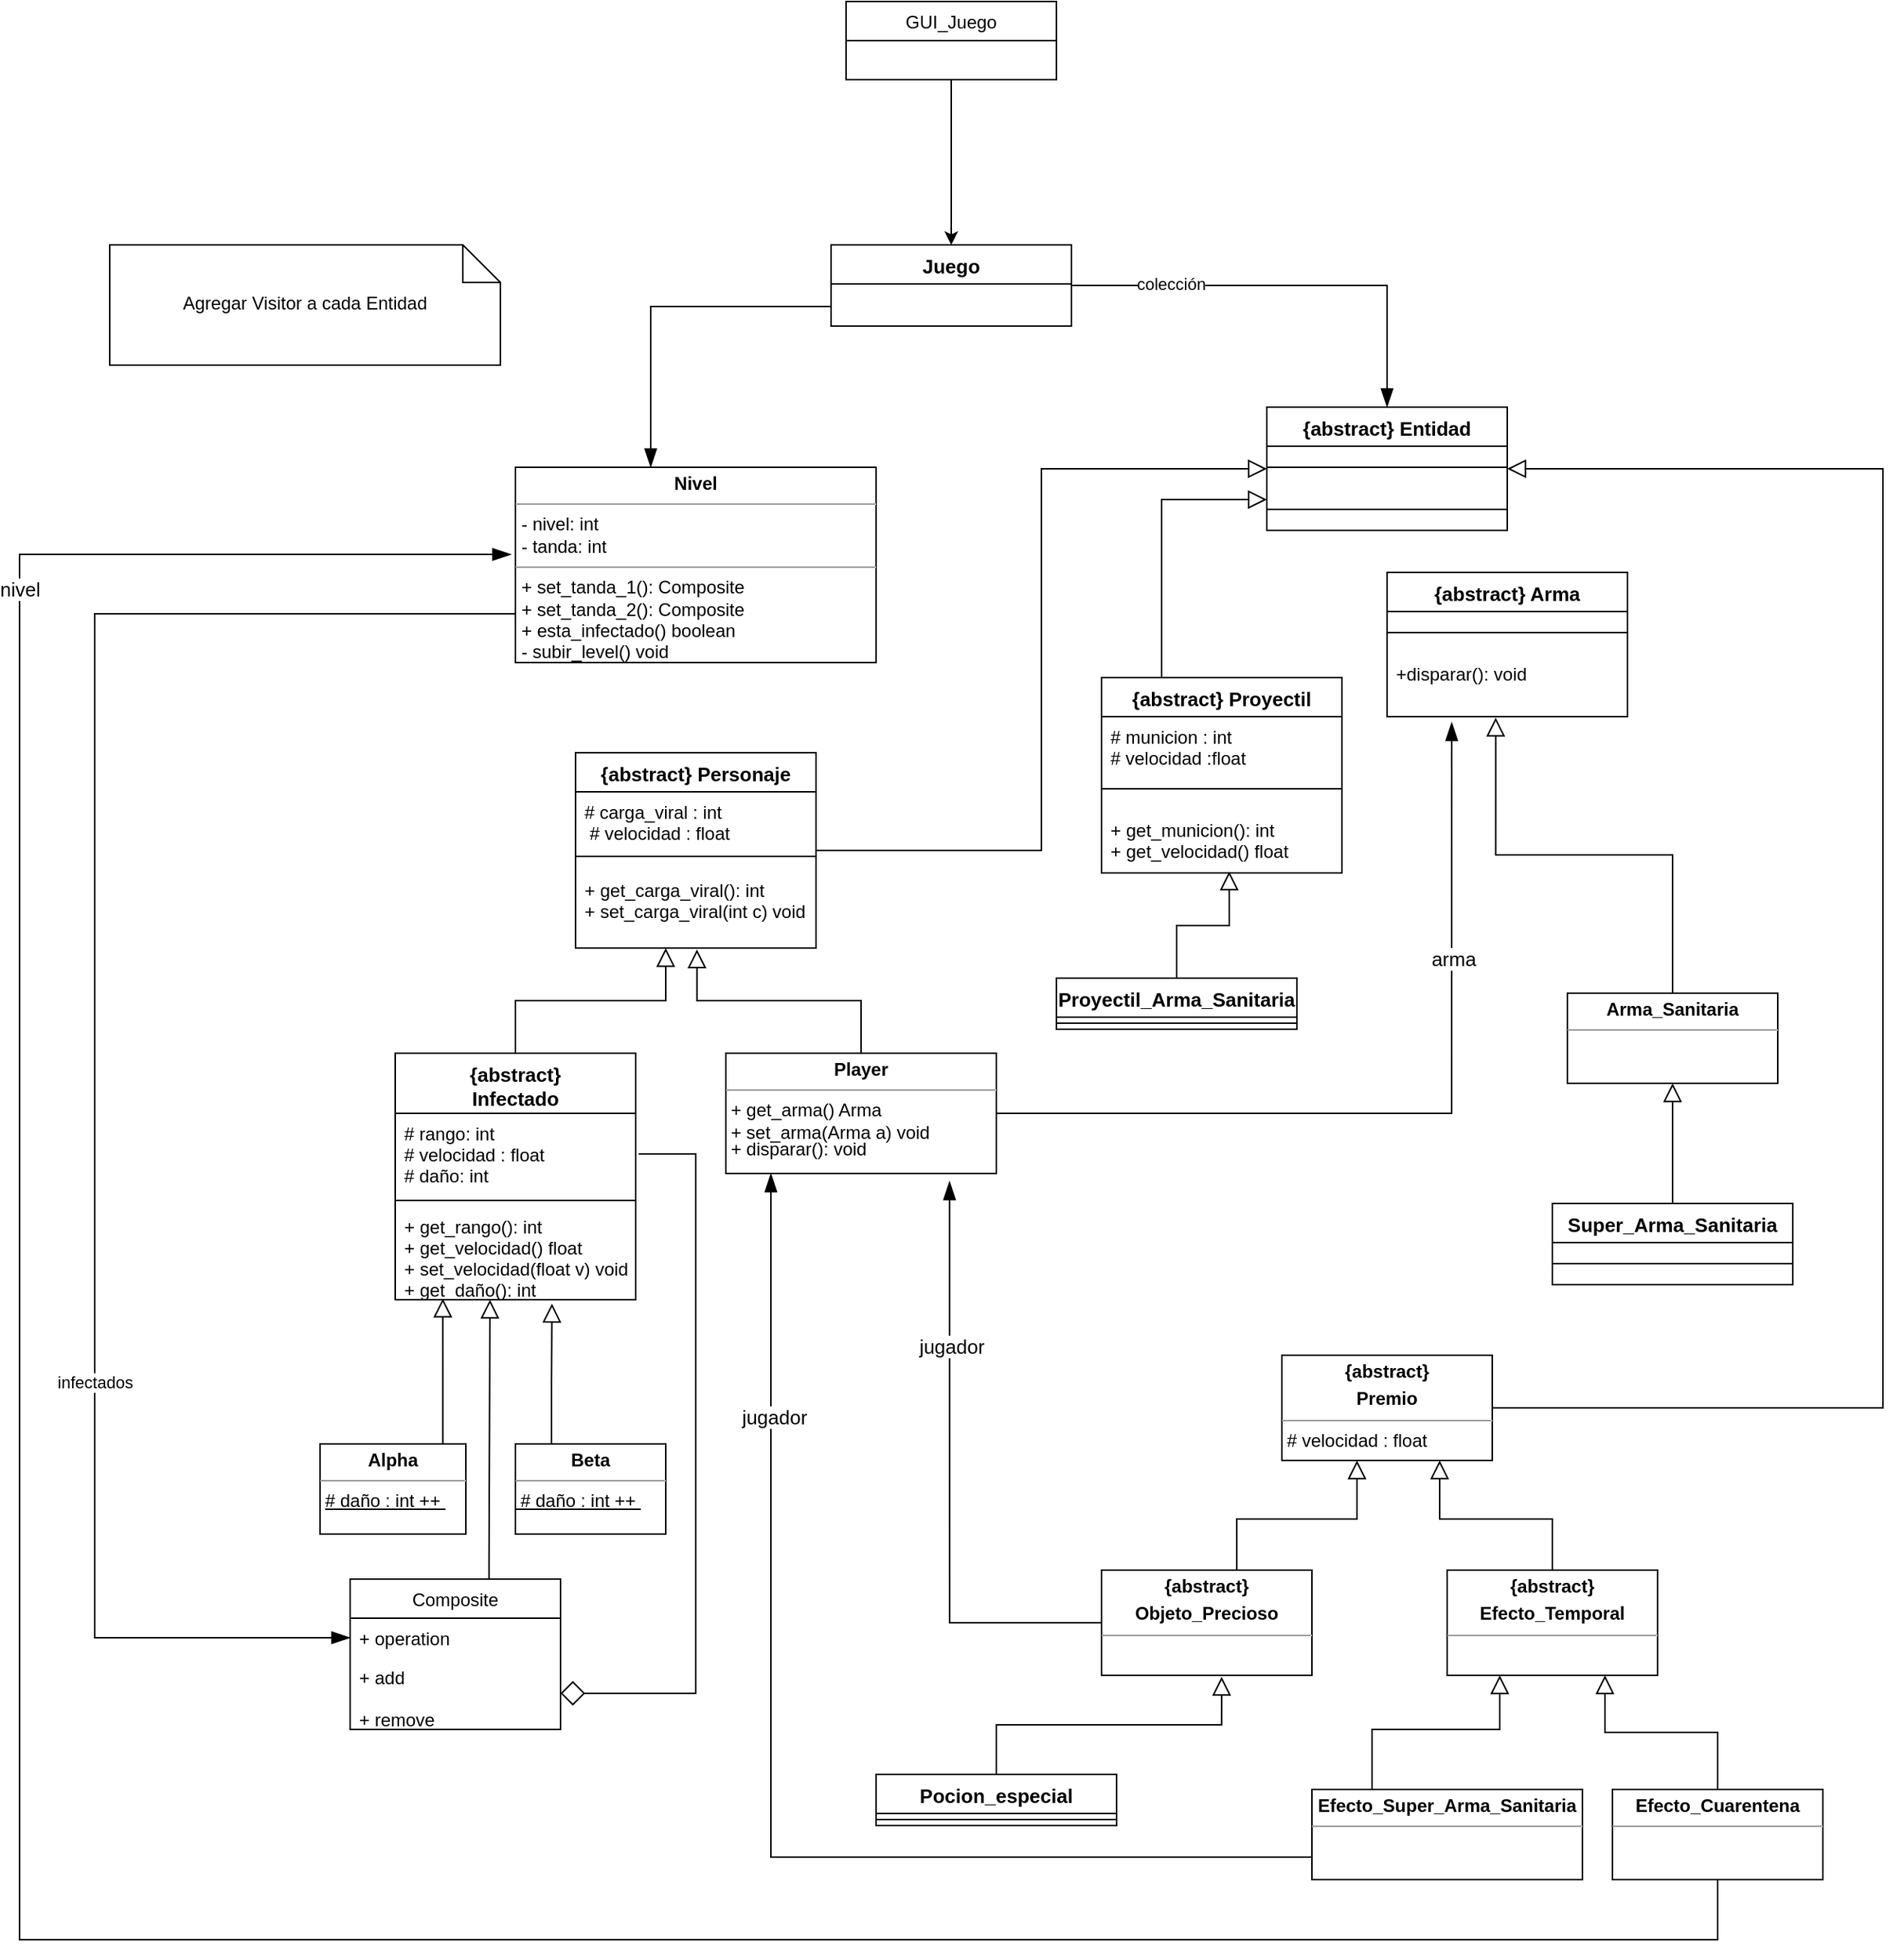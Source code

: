 <mxfile version="13.9.7" type="device"><diagram id="C5RBs43oDa-KdzZeNtuy" name="Page-1"><mxGraphModel dx="2599" dy="1951" grid="1" gridSize="10" guides="1" tooltips="1" connect="1" arrows="1" fold="1" page="1" pageScale="1" pageWidth="827" pageHeight="1169" math="0" shadow="0"><root><mxCell id="WIyWlLk6GJQsqaUBKTNV-0"/><mxCell id="WIyWlLk6GJQsqaUBKTNV-1" parent="WIyWlLk6GJQsqaUBKTNV-0"/><mxCell id="SVulRDVUMeWGlWPu4G6D-0" style="edgeStyle=orthogonalEdgeStyle;rounded=0;orthogonalLoop=1;jettySize=auto;html=1;endArrow=block;endFill=0;jumpSize=10;endSize=10;exitX=0.881;exitY=0.011;exitDx=0;exitDy=0;exitPerimeter=0;entryX=0.198;entryY=0.989;entryDx=0;entryDy=0;entryPerimeter=0;" parent="WIyWlLk6GJQsqaUBKTNV-1" source="BS90BxB-uDgSx9-8YZm_-37" target="njw2z2ohMErl4FKz7E5G-50" edge="1"><mxGeometry relative="1" as="geometry"><mxPoint x="-360" y="570" as="targetPoint"/><Array as="points"><mxPoint x="-358" y="661"/></Array></mxGeometry></mxCell><mxCell id="BS90BxB-uDgSx9-8YZm_-37" value="&lt;p style=&quot;margin: 0px ; margin-top: 4px ; text-align: center&quot;&gt;&lt;b&gt;Alpha&lt;/b&gt;&lt;/p&gt;&lt;hr size=&quot;1&quot;&gt;&lt;div style=&quot;height: 2px&quot;&gt;&amp;nbsp;&lt;u&gt;# daño : int ++&amp;nbsp;&lt;/u&gt;&lt;/div&gt;" style="verticalAlign=top;align=left;overflow=fill;fontSize=12;fontFamily=Helvetica;html=1;" parent="WIyWlLk6GJQsqaUBKTNV-1" vertex="1"><mxGeometry x="-440" y="660" width="97" height="60" as="geometry"/></mxCell><mxCell id="SVulRDVUMeWGlWPu4G6D-2" style="edgeStyle=orthogonalEdgeStyle;rounded=0;jumpSize=10;orthogonalLoop=1;jettySize=auto;html=1;endArrow=block;endFill=0;endSize=10;entryX=0.652;entryY=1.043;entryDx=0;entryDy=0;entryPerimeter=0;" parent="WIyWlLk6GJQsqaUBKTNV-1" source="BS90BxB-uDgSx9-8YZm_-39" target="njw2z2ohMErl4FKz7E5G-50" edge="1"><mxGeometry relative="1" as="geometry"><mxPoint x="-240" y="570" as="targetPoint"/><Array as="points"><mxPoint x="-286" y="620"/><mxPoint x="-286" y="620"/></Array></mxGeometry></mxCell><mxCell id="BS90BxB-uDgSx9-8YZm_-39" value="&lt;p style=&quot;margin: 0px ; margin-top: 4px ; text-align: center&quot;&gt;&lt;b&gt;Beta&lt;/b&gt;&lt;/p&gt;&lt;hr size=&quot;1&quot;&gt;&lt;div style=&quot;height: 2px&quot;&gt;&lt;u&gt;&amp;nbsp;# daño : int ++&amp;nbsp;&lt;/u&gt;&lt;/div&gt;" style="verticalAlign=top;align=left;overflow=fill;fontSize=12;fontFamily=Helvetica;html=1;" parent="WIyWlLk6GJQsqaUBKTNV-1" vertex="1"><mxGeometry x="-310" y="660" width="100" height="60" as="geometry"/></mxCell><mxCell id="njw2z2ohMErl4FKz7E5G-19" style="edgeStyle=orthogonalEdgeStyle;rounded=0;jumpSize=9;orthogonalLoop=1;jettySize=auto;html=1;entryX=0.269;entryY=1.087;entryDx=0;entryDy=0;entryPerimeter=0;endArrow=blockThin;endFill=1;endSize=10;strokeWidth=1;fontSize=13;exitX=1;exitY=0.5;exitDx=0;exitDy=0;" parent="WIyWlLk6GJQsqaUBKTNV-1" source="BS90BxB-uDgSx9-8YZm_-42" target="ZS6do4aK2ZxD7V9ayjBi-8" edge="1"><mxGeometry relative="1" as="geometry"><Array as="points"><mxPoint x="313" y="440"/></Array><mxPoint x="246.04" y="218" as="targetPoint"/></mxGeometry></mxCell><mxCell id="njw2z2ohMErl4FKz7E5G-20" value="arma" style="edgeLabel;html=1;align=center;verticalAlign=middle;resizable=0;points=[];fontSize=13;" parent="njw2z2ohMErl4FKz7E5G-19" vertex="1" connectable="0"><mxGeometry x="0.444" y="-1" relative="1" as="geometry"><mxPoint as="offset"/></mxGeometry></mxCell><mxCell id="SVulRDVUMeWGlWPu4G6D-10" style="edgeStyle=orthogonalEdgeStyle;rounded=0;jumpSize=10;orthogonalLoop=1;jettySize=auto;html=1;entryX=0.505;entryY=1.018;entryDx=0;entryDy=0;entryPerimeter=0;endArrow=block;endFill=0;endSize=10;" parent="WIyWlLk6GJQsqaUBKTNV-1" source="BS90BxB-uDgSx9-8YZm_-42" target="njw2z2ohMErl4FKz7E5G-40" edge="1"><mxGeometry relative="1" as="geometry"/></mxCell><mxCell id="BS90BxB-uDgSx9-8YZm_-42" value="&lt;p style=&quot;margin: 0px ; margin-top: 4px ; text-align: center&quot;&gt;&lt;b&gt;Player&lt;/b&gt;&lt;/p&gt;&lt;hr size=&quot;1&quot;&gt;&lt;div style=&quot;height: 2px&quot;&gt;&amp;nbsp;+ get_arma() Arma&lt;br&gt;&amp;nbsp;+ set_arma(Arma a) void&lt;/div&gt;&lt;div style=&quot;height: 2px&quot;&gt;&lt;br&gt;&lt;/div&gt;&lt;div style=&quot;height: 2px&quot;&gt;&lt;br&gt;&lt;/div&gt;&lt;div style=&quot;height: 2px&quot;&gt;&lt;br&gt;&lt;/div&gt;&lt;div style=&quot;height: 2px&quot;&gt;&lt;br&gt;&lt;/div&gt;&lt;div style=&quot;height: 2px&quot;&gt;&lt;br&gt;&lt;/div&gt;&lt;div style=&quot;height: 2px&quot;&gt;&lt;br&gt;&lt;/div&gt;&lt;div style=&quot;height: 2px&quot;&gt;&lt;br&gt;&lt;/div&gt;&lt;div style=&quot;height: 2px&quot;&gt;&lt;br&gt;&lt;/div&gt;&lt;div style=&quot;height: 2px&quot;&gt;&lt;br&gt;&lt;/div&gt;&lt;div style=&quot;height: 2px&quot;&gt;&lt;br&gt;&lt;/div&gt;&lt;div style=&quot;height: 2px&quot;&gt;&lt;br&gt;&lt;/div&gt;&lt;div style=&quot;height: 2px&quot;&gt;&lt;br&gt;&lt;/div&gt;&lt;div style=&quot;height: 2px&quot;&gt;&amp;nbsp;+ disparar(): void&lt;/div&gt;&lt;div style=&quot;height: 2px&quot;&gt;&lt;br&gt;&lt;/div&gt;&lt;div style=&quot;height: 2px&quot;&gt;&lt;br&gt;&lt;/div&gt;" style="verticalAlign=top;align=left;overflow=fill;fontSize=12;fontFamily=Helvetica;html=1;" parent="WIyWlLk6GJQsqaUBKTNV-1" vertex="1"><mxGeometry x="-170" y="400" width="180" height="80" as="geometry"/></mxCell><mxCell id="BS90BxB-uDgSx9-8YZm_-46" style="edgeStyle=orthogonalEdgeStyle;rounded=0;orthogonalLoop=1;jettySize=auto;html=1;endArrow=block;endFill=0;endSize=10;entryX=0.452;entryY=1.016;entryDx=0;entryDy=0;entryPerimeter=0;" parent="WIyWlLk6GJQsqaUBKTNV-1" source="BS90BxB-uDgSx9-8YZm_-45" target="ZS6do4aK2ZxD7V9ayjBi-8" edge="1"><mxGeometry relative="1" as="geometry"><mxPoint x="340" y="270" as="targetPoint"/></mxGeometry></mxCell><mxCell id="BS90BxB-uDgSx9-8YZm_-52" style="edgeStyle=orthogonalEdgeStyle;rounded=0;orthogonalLoop=1;jettySize=auto;html=1;endArrow=block;endFill=0;endSize=10;entryX=0.75;entryY=1;entryDx=0;entryDy=0;" parent="WIyWlLk6GJQsqaUBKTNV-1" source="BS90BxB-uDgSx9-8YZm_-51" target="BS90BxB-uDgSx9-8YZm_-50" edge="1"><mxGeometry relative="1" as="geometry"><Array as="points"><mxPoint x="380" y="710"/><mxPoint x="305" y="710"/></Array></mxGeometry></mxCell><mxCell id="BS90BxB-uDgSx9-8YZm_-54" style="edgeStyle=orthogonalEdgeStyle;rounded=0;orthogonalLoop=1;jettySize=auto;html=1;endArrow=block;endFill=0;endSize=10;exitX=0.643;exitY=0.017;exitDx=0;exitDy=0;exitPerimeter=0;" parent="WIyWlLk6GJQsqaUBKTNV-1" source="BS90BxB-uDgSx9-8YZm_-53" target="BS90BxB-uDgSx9-8YZm_-50" edge="1"><mxGeometry relative="1" as="geometry"><Array as="points"><mxPoint x="170" y="710"/><mxPoint x="250" y="710"/></Array></mxGeometry></mxCell><mxCell id="BS90BxB-uDgSx9-8YZm_-53" value="&lt;p style=&quot;margin: 0px ; margin-top: 4px ; text-align: center&quot;&gt;&lt;b&gt;{abstract}&lt;/b&gt;&lt;/p&gt;&lt;p style=&quot;margin: 0px ; margin-top: 4px ; text-align: center&quot;&gt;&lt;b&gt;Objeto_Precioso&lt;/b&gt;&lt;/p&gt;&lt;hr size=&quot;1&quot;&gt;&lt;div style=&quot;height: 2px&quot;&gt;&lt;/div&gt;" style="verticalAlign=top;align=left;overflow=fill;fontSize=12;fontFamily=Helvetica;html=1;" parent="WIyWlLk6GJQsqaUBKTNV-1" vertex="1"><mxGeometry x="80" y="744" width="140" height="70" as="geometry"/></mxCell><mxCell id="BS90BxB-uDgSx9-8YZm_-58" style="edgeStyle=orthogonalEdgeStyle;rounded=0;orthogonalLoop=1;jettySize=auto;html=1;endArrow=block;endFill=0;endSize=10;entryX=0.75;entryY=1;entryDx=0;entryDy=0;" parent="WIyWlLk6GJQsqaUBKTNV-1" source="BS90BxB-uDgSx9-8YZm_-57" target="BS90BxB-uDgSx9-8YZm_-51" edge="1"><mxGeometry relative="1" as="geometry"/></mxCell><mxCell id="njw2z2ohMErl4FKz7E5G-57" style="edgeStyle=orthogonalEdgeStyle;rounded=0;jumpSize=9;orthogonalLoop=1;jettySize=auto;html=1;entryX=-0.012;entryY=0.446;entryDx=0;entryDy=0;entryPerimeter=0;endArrow=blockThin;endFill=1;endSize=10;strokeWidth=1;fontSize=13;exitX=0.5;exitY=1;exitDx=0;exitDy=0;" parent="WIyWlLk6GJQsqaUBKTNV-1" source="BS90BxB-uDgSx9-8YZm_-57" target="njw2z2ohMErl4FKz7E5G-12" edge="1"><mxGeometry relative="1" as="geometry"><Array as="points"><mxPoint x="490" y="990"/><mxPoint x="-640" y="990"/><mxPoint x="-640" y="68"/></Array></mxGeometry></mxCell><mxCell id="njw2z2ohMErl4FKz7E5G-58" value="nivel" style="edgeLabel;html=1;align=center;verticalAlign=middle;resizable=0;points=[];fontSize=13;" parent="njw2z2ohMErl4FKz7E5G-57" vertex="1" connectable="0"><mxGeometry x="0.711" relative="1" as="geometry"><mxPoint as="offset"/></mxGeometry></mxCell><mxCell id="BS90BxB-uDgSx9-8YZm_-57" value="&lt;p style=&quot;margin: 0px ; margin-top: 4px ; text-align: center&quot;&gt;&lt;b&gt;Efecto_Cuarentena&lt;/b&gt;&lt;/p&gt;&lt;hr size=&quot;1&quot;&gt;&lt;div style=&quot;height: 2px&quot;&gt;&lt;/div&gt;" style="verticalAlign=top;align=left;overflow=fill;fontSize=12;fontFamily=Helvetica;html=1;" parent="WIyWlLk6GJQsqaUBKTNV-1" vertex="1"><mxGeometry x="420" y="890" width="140" height="60" as="geometry"/></mxCell><mxCell id="njw2z2ohMErl4FKz7E5G-59" style="edgeStyle=orthogonalEdgeStyle;rounded=0;jumpSize=9;orthogonalLoop=1;jettySize=auto;html=1;endArrow=blockThin;endFill=1;endSize=10;strokeWidth=1;fontSize=13;exitX=0;exitY=0.75;exitDx=0;exitDy=0;" parent="WIyWlLk6GJQsqaUBKTNV-1" source="BS90BxB-uDgSx9-8YZm_-59" edge="1"><mxGeometry relative="1" as="geometry"><Array as="points"><mxPoint x="-140" y="935"/><mxPoint x="-140" y="485"/></Array><mxPoint x="-140" y="480" as="targetPoint"/></mxGeometry></mxCell><mxCell id="njw2z2ohMErl4FKz7E5G-60" value="jugador" style="edgeLabel;html=1;align=center;verticalAlign=middle;resizable=0;points=[];fontSize=13;" parent="njw2z2ohMErl4FKz7E5G-59" vertex="1" connectable="0"><mxGeometry x="0.603" y="-2" relative="1" as="geometry"><mxPoint as="offset"/></mxGeometry></mxCell><mxCell id="BS90BxB-uDgSx9-8YZm_-59" value="&lt;p style=&quot;margin: 0px ; margin-top: 4px ; text-align: center&quot;&gt;&lt;b&gt;Efecto_Super_Arma_Sanitaria&lt;/b&gt;&lt;/p&gt;&lt;hr size=&quot;1&quot;&gt;&lt;div style=&quot;height: 2px&quot;&gt;&lt;br&gt;&lt;/div&gt;" style="verticalAlign=top;align=left;overflow=fill;fontSize=12;fontFamily=Helvetica;html=1;" parent="WIyWlLk6GJQsqaUBKTNV-1" vertex="1"><mxGeometry x="220" y="890" width="180" height="60" as="geometry"/></mxCell><mxCell id="njw2z2ohMErl4FKz7E5G-3" value="Composite" style="swimlane;fontStyle=0;childLayout=stackLayout;horizontal=1;startSize=26;fillColor=none;horizontalStack=0;resizeParent=1;resizeParentMax=0;resizeLast=0;collapsible=1;marginBottom=0;" parent="WIyWlLk6GJQsqaUBKTNV-1" vertex="1"><mxGeometry x="-420" y="750" width="140" height="100" as="geometry"><mxRectangle x="330" y="450" width="90" height="26" as="alternateBounds"/></mxGeometry></mxCell><mxCell id="njw2z2ohMErl4FKz7E5G-4" value="+ operation" style="text;strokeColor=none;fillColor=none;align=left;verticalAlign=top;spacingLeft=4;spacingRight=4;overflow=hidden;rotatable=0;points=[[0,0.5],[1,0.5]];portConstraint=eastwest;" parent="njw2z2ohMErl4FKz7E5G-3" vertex="1"><mxGeometry y="26" width="140" height="26" as="geometry"/></mxCell><mxCell id="njw2z2ohMErl4FKz7E5G-5" value="+ add&#10;&#10;+ remove" style="text;strokeColor=none;fillColor=none;align=left;verticalAlign=top;spacingLeft=4;spacingRight=4;overflow=hidden;rotatable=0;points=[[0,0.5],[1,0.5]];portConstraint=eastwest;" parent="njw2z2ohMErl4FKz7E5G-3" vertex="1"><mxGeometry y="52" width="140" height="48" as="geometry"/></mxCell><mxCell id="njw2z2ohMErl4FKz7E5G-12" value="&lt;p style=&quot;margin: 0px ; margin-top: 4px ; text-align: center&quot;&gt;&lt;b&gt;Nivel&lt;/b&gt;&lt;/p&gt;&lt;hr size=&quot;1&quot;&gt;&lt;p style=&quot;margin: 0px ; margin-left: 4px&quot;&gt;- nivel: int&lt;/p&gt;&lt;p style=&quot;margin: 0px ; margin-left: 4px&quot;&gt;- tanda: int&amp;nbsp;&lt;/p&gt;&lt;hr size=&quot;1&quot;&gt;&lt;p style=&quot;margin: 0px ; margin-left: 4px&quot;&gt;+ set_tanda_1(): Composite&lt;br&gt;+ set_tanda_2(): Composite&lt;br&gt;+ esta_infectado() boolean&lt;br&gt;- subir_level() void&lt;/p&gt;" style="verticalAlign=top;align=left;overflow=fill;fontSize=12;fontFamily=Helvetica;html=1;" parent="WIyWlLk6GJQsqaUBKTNV-1" vertex="1"><mxGeometry x="-310" y="10" width="240" height="130" as="geometry"/></mxCell><mxCell id="njw2z2ohMErl4FKz7E5G-36" style="edgeStyle=orthogonalEdgeStyle;rounded=0;jumpSize=9;orthogonalLoop=1;jettySize=auto;html=1;entryX=0.531;entryY=0.976;entryDx=0;entryDy=0;entryPerimeter=0;endArrow=block;endFill=0;endSize=10;strokeWidth=1;fontSize=13;" parent="WIyWlLk6GJQsqaUBKTNV-1" source="njw2z2ohMErl4FKz7E5G-25" target="njw2z2ohMErl4FKz7E5G-34" edge="1"><mxGeometry relative="1" as="geometry"/></mxCell><mxCell id="njw2z2ohMErl4FKz7E5G-25" value="Proyectil_Arma_Sanitaria" style="swimlane;fontStyle=1;align=center;verticalAlign=top;childLayout=stackLayout;horizontal=1;startSize=26;horizontalStack=0;resizeParent=1;resizeParentMax=0;resizeLast=0;collapsible=1;marginBottom=0;fontSize=13;" parent="WIyWlLk6GJQsqaUBKTNV-1" vertex="1"><mxGeometry x="50" y="350" width="160" height="34" as="geometry"/></mxCell><mxCell id="njw2z2ohMErl4FKz7E5G-27" value="" style="line;strokeWidth=1;fillColor=none;align=left;verticalAlign=middle;spacingTop=-1;spacingLeft=3;spacingRight=3;rotatable=0;labelPosition=right;points=[];portConstraint=eastwest;" parent="njw2z2ohMErl4FKz7E5G-25" vertex="1"><mxGeometry y="26" width="160" height="8" as="geometry"/></mxCell><mxCell id="ZS6do4aK2ZxD7V9ayjBi-26" style="edgeStyle=orthogonalEdgeStyle;rounded=0;orthogonalLoop=1;jettySize=auto;html=1;entryX=0;entryY=0.75;entryDx=0;entryDy=0;endArrow=block;endFill=0;endSize=10;" parent="WIyWlLk6GJQsqaUBKTNV-1" source="njw2z2ohMErl4FKz7E5G-31" target="ZS6do4aK2ZxD7V9ayjBi-12" edge="1"><mxGeometry relative="1" as="geometry"><Array as="points"><mxPoint x="120" y="32"/></Array></mxGeometry></mxCell><mxCell id="njw2z2ohMErl4FKz7E5G-31" value="{abstract} Proyectil&#10; &#10;" style="swimlane;fontStyle=1;align=center;verticalAlign=top;childLayout=stackLayout;horizontal=1;startSize=26;horizontalStack=0;resizeParent=1;resizeParentMax=0;resizeLast=0;collapsible=1;marginBottom=0;fontSize=13;" parent="WIyWlLk6GJQsqaUBKTNV-1" vertex="1"><mxGeometry x="80" y="150" width="160" height="130" as="geometry"><mxRectangle y="710" width="150" height="40" as="alternateBounds"/></mxGeometry></mxCell><mxCell id="njw2z2ohMErl4FKz7E5G-32" value="# municion : int&#10;# velocidad :float" style="text;strokeColor=none;fillColor=none;align=left;verticalAlign=top;spacingLeft=4;spacingRight=4;overflow=hidden;rotatable=0;points=[[0,0.5],[1,0.5]];portConstraint=eastwest;" parent="njw2z2ohMErl4FKz7E5G-31" vertex="1"><mxGeometry y="26" width="160" height="34" as="geometry"/></mxCell><mxCell id="njw2z2ohMErl4FKz7E5G-33" value="" style="line;strokeWidth=1;fillColor=none;align=left;verticalAlign=middle;spacingTop=-1;spacingLeft=3;spacingRight=3;rotatable=0;labelPosition=right;points=[];portConstraint=eastwest;" parent="njw2z2ohMErl4FKz7E5G-31" vertex="1"><mxGeometry y="60" width="160" height="28" as="geometry"/></mxCell><mxCell id="njw2z2ohMErl4FKz7E5G-34" value="+ get_municion(): int&#10;+ get_velocidad() float" style="text;strokeColor=none;fillColor=none;align=left;verticalAlign=top;spacingLeft=4;spacingRight=4;overflow=hidden;rotatable=0;points=[[0,0.5],[1,0.5]];portConstraint=eastwest;" parent="njw2z2ohMErl4FKz7E5G-31" vertex="1"><mxGeometry y="88" width="160" height="42" as="geometry"/></mxCell><mxCell id="njw2z2ohMErl4FKz7E5G-54" style="edgeStyle=orthogonalEdgeStyle;rounded=0;jumpSize=9;orthogonalLoop=1;jettySize=auto;html=1;entryX=1;entryY=0.5;entryDx=0;entryDy=0;endArrow=diamond;endFill=0;endSize=14;strokeWidth=1;fontSize=13;" parent="WIyWlLk6GJQsqaUBKTNV-1" target="njw2z2ohMErl4FKz7E5G-5" edge="1"><mxGeometry relative="1" as="geometry"><mxPoint x="-228" y="467" as="sourcePoint"/><Array as="points"><mxPoint x="-228" y="467"/><mxPoint x="-190" y="467"/><mxPoint x="-190" y="826"/></Array></mxGeometry></mxCell><mxCell id="njw2z2ohMErl4FKz7E5G-56" style="edgeStyle=orthogonalEdgeStyle;rounded=0;jumpSize=9;orthogonalLoop=1;jettySize=auto;html=1;endArrow=block;endFill=0;endSize=10;strokeWidth=1;fontSize=13;entryX=0.394;entryY=1;entryDx=0;entryDy=0;entryPerimeter=0;exitX=0.66;exitY=0;exitDx=0;exitDy=0;exitPerimeter=0;" parent="WIyWlLk6GJQsqaUBKTNV-1" source="njw2z2ohMErl4FKz7E5G-3" target="njw2z2ohMErl4FKz7E5G-50" edge="1"><mxGeometry relative="1" as="geometry"><mxPoint x="-20" y="500" as="targetPoint"/><mxPoint x="-470" y="619" as="sourcePoint"/><Array as="points"><mxPoint x="-327" y="740"/></Array></mxGeometry></mxCell><mxCell id="njw2z2ohMErl4FKz7E5G-73" style="edgeStyle=orthogonalEdgeStyle;rounded=0;jumpSize=9;orthogonalLoop=1;jettySize=auto;html=1;entryX=0.571;entryY=1.014;entryDx=0;entryDy=0;entryPerimeter=0;endArrow=block;endFill=0;endSize=10;strokeWidth=1;fontSize=13;" parent="WIyWlLk6GJQsqaUBKTNV-1" source="njw2z2ohMErl4FKz7E5G-69" target="BS90BxB-uDgSx9-8YZm_-53" edge="1"><mxGeometry relative="1" as="geometry"/></mxCell><mxCell id="njw2z2ohMErl4FKz7E5G-69" value="Pocion_especial" style="swimlane;fontStyle=1;align=center;verticalAlign=top;childLayout=stackLayout;horizontal=1;startSize=26;horizontalStack=0;resizeParent=1;resizeParentMax=0;resizeLast=0;collapsible=1;marginBottom=0;fontSize=13;" parent="WIyWlLk6GJQsqaUBKTNV-1" vertex="1"><mxGeometry x="-70" y="880" width="160" height="34" as="geometry"/></mxCell><mxCell id="njw2z2ohMErl4FKz7E5G-71" value="" style="line;strokeWidth=1;fillColor=none;align=left;verticalAlign=middle;spacingTop=-1;spacingLeft=3;spacingRight=3;rotatable=0;labelPosition=right;points=[];portConstraint=eastwest;" parent="njw2z2ohMErl4FKz7E5G-69" vertex="1"><mxGeometry y="26" width="160" height="8" as="geometry"/></mxCell><mxCell id="BS90BxB-uDgSx9-8YZm_-51" value="&lt;p style=&quot;margin: 0px ; margin-top: 4px ; text-align: center&quot;&gt;&lt;b&gt;{abstract}&lt;/b&gt;&lt;/p&gt;&lt;p style=&quot;margin: 0px ; margin-top: 4px ; text-align: center&quot;&gt;&lt;b&gt;Efecto_Temporal&lt;/b&gt;&lt;/p&gt;&lt;hr size=&quot;1&quot;&gt;&lt;div style=&quot;height: 2px&quot;&gt;&lt;/div&gt;" style="verticalAlign=top;align=left;overflow=fill;fontSize=12;fontFamily=Helvetica;html=1;" parent="WIyWlLk6GJQsqaUBKTNV-1" vertex="1"><mxGeometry x="310" y="744" width="140" height="70" as="geometry"/></mxCell><mxCell id="SVulRDVUMeWGlWPu4G6D-9" style="edgeStyle=orthogonalEdgeStyle;rounded=0;jumpSize=10;orthogonalLoop=1;jettySize=auto;html=1;entryX=0.375;entryY=1;entryDx=0;entryDy=0;entryPerimeter=0;endArrow=block;endFill=0;endSize=10;" parent="WIyWlLk6GJQsqaUBKTNV-1" source="njw2z2ohMErl4FKz7E5G-47" target="njw2z2ohMErl4FKz7E5G-40" edge="1"><mxGeometry relative="1" as="geometry"/></mxCell><mxCell id="njw2z2ohMErl4FKz7E5G-47" value="{abstract}&#10;Infectado" style="swimlane;fontStyle=1;align=center;verticalAlign=top;childLayout=stackLayout;horizontal=1;startSize=40;horizontalStack=0;resizeParent=1;resizeParentMax=0;resizeLast=0;collapsible=1;marginBottom=0;fontSize=13;" parent="WIyWlLk6GJQsqaUBKTNV-1" vertex="1"><mxGeometry x="-390" y="400" width="160" height="164" as="geometry"/></mxCell><mxCell id="njw2z2ohMErl4FKz7E5G-48" value="# rango: int&#10;# velocidad : float&#10;# daño: int" style="text;strokeColor=none;fillColor=none;align=left;verticalAlign=top;spacingLeft=4;spacingRight=4;overflow=hidden;rotatable=0;points=[[0,0.5],[1,0.5]];portConstraint=eastwest;" parent="njw2z2ohMErl4FKz7E5G-47" vertex="1"><mxGeometry y="40" width="160" height="54" as="geometry"/></mxCell><mxCell id="njw2z2ohMErl4FKz7E5G-49" value="" style="line;strokeWidth=1;fillColor=none;align=left;verticalAlign=middle;spacingTop=-1;spacingLeft=3;spacingRight=3;rotatable=0;labelPosition=right;points=[];portConstraint=eastwest;" parent="njw2z2ohMErl4FKz7E5G-47" vertex="1"><mxGeometry y="94" width="160" height="8" as="geometry"/></mxCell><mxCell id="njw2z2ohMErl4FKz7E5G-50" value="+ get_rango(): int&#10;+ get_velocidad() float&#10;+ set_velocidad(float v) void&#10;+ get_daño(): int" style="text;strokeColor=none;fillColor=none;align=left;verticalAlign=top;spacingLeft=4;spacingRight=4;overflow=hidden;rotatable=0;points=[[0,0.5],[1,0.5]];portConstraint=eastwest;" parent="njw2z2ohMErl4FKz7E5G-47" vertex="1"><mxGeometry y="102" width="160" height="62" as="geometry"/></mxCell><mxCell id="SVulRDVUMeWGlWPu4G6D-5" style="edgeStyle=orthogonalEdgeStyle;rounded=0;jumpSize=10;orthogonalLoop=1;jettySize=auto;html=1;endArrow=blockThin;endFill=1;endSize=10;strokeWidth=1;fontSize=13;exitX=0;exitY=0.5;exitDx=0;exitDy=0;entryX=0.827;entryY=1.065;entryDx=0;entryDy=0;entryPerimeter=0;" parent="WIyWlLk6GJQsqaUBKTNV-1" source="BS90BxB-uDgSx9-8YZm_-53" target="BS90BxB-uDgSx9-8YZm_-42" edge="1"><mxGeometry relative="1" as="geometry"><Array as="points"><mxPoint x="-21" y="779"/></Array><mxPoint x="500" y="585.059" as="sourcePoint"/><mxPoint x="334" y="602.5" as="targetPoint"/></mxGeometry></mxCell><mxCell id="SVulRDVUMeWGlWPu4G6D-6" value="jugador" style="edgeLabel;html=1;align=center;verticalAlign=middle;resizable=0;points=[];fontSize=13;" parent="SVulRDVUMeWGlWPu4G6D-5" vertex="1" connectable="0"><mxGeometry x="0.443" y="-1" relative="1" as="geometry"><mxPoint as="offset"/></mxGeometry></mxCell><mxCell id="BS90BxB-uDgSx9-8YZm_-45" value="&lt;p style=&quot;margin: 0px ; margin-top: 4px ; text-align: center&quot;&gt;&lt;b&gt;Arma_Sanitaria&lt;/b&gt;&lt;/p&gt;&lt;hr size=&quot;1&quot;&gt;&lt;div style=&quot;height: 2px&quot;&gt;&lt;/div&gt;" style="verticalAlign=top;align=left;overflow=fill;fontSize=12;fontFamily=Helvetica;html=1;" parent="WIyWlLk6GJQsqaUBKTNV-1" vertex="1"><mxGeometry x="390" y="360" width="140" height="60" as="geometry"/></mxCell><mxCell id="ZS6do4aK2ZxD7V9ayjBi-25" style="edgeStyle=orthogonalEdgeStyle;rounded=0;orthogonalLoop=1;jettySize=auto;html=1;entryX=0;entryY=0.5;entryDx=0;entryDy=0;endArrow=block;endFill=0;endSize=10;" parent="WIyWlLk6GJQsqaUBKTNV-1" source="njw2z2ohMErl4FKz7E5G-37" target="ZS6do4aK2ZxD7V9ayjBi-12" edge="1"><mxGeometry relative="1" as="geometry"/></mxCell><mxCell id="njw2z2ohMErl4FKz7E5G-37" value="{abstract} Personaje" style="swimlane;fontStyle=1;align=center;verticalAlign=top;childLayout=stackLayout;horizontal=1;startSize=26;horizontalStack=0;resizeParent=1;resizeParentMax=0;resizeLast=0;collapsible=1;marginBottom=0;fontSize=13;" parent="WIyWlLk6GJQsqaUBKTNV-1" vertex="1"><mxGeometry x="-270" y="200" width="160" height="130" as="geometry"/></mxCell><mxCell id="njw2z2ohMErl4FKz7E5G-38" value="# carga_viral : int&#10; # velocidad : float" style="text;strokeColor=none;fillColor=none;align=left;verticalAlign=top;spacingLeft=4;spacingRight=4;overflow=hidden;rotatable=0;points=[[0,0.5],[1,0.5]];portConstraint=eastwest;" parent="njw2z2ohMErl4FKz7E5G-37" vertex="1"><mxGeometry y="26" width="160" height="34" as="geometry"/></mxCell><mxCell id="njw2z2ohMErl4FKz7E5G-39" value="" style="line;strokeWidth=1;fillColor=none;align=left;verticalAlign=middle;spacingTop=-1;spacingLeft=3;spacingRight=3;rotatable=0;labelPosition=right;points=[];portConstraint=eastwest;" parent="njw2z2ohMErl4FKz7E5G-37" vertex="1"><mxGeometry y="60" width="160" height="18" as="geometry"/></mxCell><mxCell id="njw2z2ohMErl4FKz7E5G-40" value="+ get_carga_viral(): int&#10;+ set_carga_viral(int c) void" style="text;strokeColor=none;fillColor=none;align=left;verticalAlign=top;spacingLeft=4;spacingRight=4;overflow=hidden;rotatable=0;points=[[0,0.5],[1,0.5]];portConstraint=eastwest;" parent="njw2z2ohMErl4FKz7E5G-37" vertex="1"><mxGeometry y="78" width="160" height="52" as="geometry"/></mxCell><mxCell id="SVulRDVUMeWGlWPu4G6D-16" style="edgeStyle=orthogonalEdgeStyle;rounded=0;jumpSize=10;orthogonalLoop=1;jettySize=auto;html=1;entryX=0;entryY=0.5;entryDx=0;entryDy=0;endArrow=blockThin;endFill=1;endSize=10;strokeWidth=1;exitX=0;exitY=0.75;exitDx=0;exitDy=0;" parent="WIyWlLk6GJQsqaUBKTNV-1" source="njw2z2ohMErl4FKz7E5G-12" target="njw2z2ohMErl4FKz7E5G-4" edge="1"><mxGeometry relative="1" as="geometry"><mxPoint x="-70" y="107.5" as="sourcePoint"/><Array as="points"><mxPoint x="-590" y="108"/><mxPoint x="-590" y="789"/></Array><mxPoint x="25" y="520" as="targetPoint"/></mxGeometry></mxCell><mxCell id="SVulRDVUMeWGlWPu4G6D-17" value="infectados" style="edgeLabel;html=1;align=center;verticalAlign=middle;resizable=0;points=[];" parent="SVulRDVUMeWGlWPu4G6D-16" vertex="1" connectable="0"><mxGeometry x="0.398" relative="1" as="geometry"><mxPoint as="offset"/></mxGeometry></mxCell><mxCell id="ZS6do4aK2ZxD7V9ayjBi-27" style="edgeStyle=orthogonalEdgeStyle;rounded=0;orthogonalLoop=1;jettySize=auto;html=1;entryX=1;entryY=0.5;entryDx=0;entryDy=0;endArrow=block;endFill=0;endSize=10;" parent="WIyWlLk6GJQsqaUBKTNV-1" source="BS90BxB-uDgSx9-8YZm_-50" target="ZS6do4aK2ZxD7V9ayjBi-12" edge="1"><mxGeometry relative="1" as="geometry"><Array as="points"><mxPoint x="600" y="636"/><mxPoint x="600" y="11"/></Array></mxGeometry></mxCell><mxCell id="BS90BxB-uDgSx9-8YZm_-50" value="&lt;p style=&quot;margin: 0px ; margin-top: 4px ; text-align: center&quot;&gt;&lt;b&gt;{abstract}&lt;/b&gt;&lt;/p&gt;&lt;p style=&quot;margin: 0px ; margin-top: 4px ; text-align: center&quot;&gt;&lt;b&gt;Premio&lt;/b&gt;&lt;/p&gt;&lt;hr size=&quot;1&quot;&gt;&lt;div style=&quot;height: 2px&quot;&gt;&amp;nbsp;# velocidad : float&lt;/div&gt;" style="verticalAlign=top;align=left;overflow=fill;fontSize=12;fontFamily=Helvetica;html=1;" parent="WIyWlLk6GJQsqaUBKTNV-1" vertex="1"><mxGeometry x="200" y="601" width="140" height="70" as="geometry"/></mxCell><mxCell id="SVulRDVUMeWGlWPu4G6D-21" style="edgeStyle=orthogonalEdgeStyle;rounded=0;orthogonalLoop=1;jettySize=auto;html=1;endArrow=block;endFill=0;endSize=10;entryX=0.25;entryY=1;entryDx=0;entryDy=0;" parent="WIyWlLk6GJQsqaUBKTNV-1" source="BS90BxB-uDgSx9-8YZm_-59" target="BS90BxB-uDgSx9-8YZm_-51" edge="1"><mxGeometry relative="1" as="geometry"><Array as="points"><mxPoint x="260" y="850"/><mxPoint x="345" y="850"/></Array><mxPoint x="90" y="710" as="sourcePoint"/><mxPoint x="390" y="390.0" as="targetPoint"/></mxGeometry></mxCell><mxCell id="ZS6do4aK2ZxD7V9ayjBi-4" style="edgeStyle=orthogonalEdgeStyle;rounded=0;orthogonalLoop=1;jettySize=auto;html=1;entryX=0.5;entryY=1;entryDx=0;entryDy=0;endArrow=block;endFill=0;endSize=10;" parent="WIyWlLk6GJQsqaUBKTNV-1" source="ZS6do4aK2ZxD7V9ayjBi-0" target="BS90BxB-uDgSx9-8YZm_-45" edge="1"><mxGeometry relative="1" as="geometry"/></mxCell><mxCell id="ZS6do4aK2ZxD7V9ayjBi-0" value="Super_Arma_Sanitaria" style="swimlane;fontStyle=1;align=center;verticalAlign=top;childLayout=stackLayout;horizontal=1;startSize=26;horizontalStack=0;resizeParent=1;resizeParentMax=0;resizeLast=0;collapsible=1;marginBottom=0;fontSize=13;" parent="WIyWlLk6GJQsqaUBKTNV-1" vertex="1"><mxGeometry x="380" y="500" width="160" height="54" as="geometry"><mxRectangle y="710" width="150" height="40" as="alternateBounds"/></mxGeometry></mxCell><mxCell id="ZS6do4aK2ZxD7V9ayjBi-2" value="" style="line;strokeWidth=1;fillColor=none;align=left;verticalAlign=middle;spacingTop=-1;spacingLeft=3;spacingRight=3;rotatable=0;labelPosition=right;points=[];portConstraint=eastwest;" parent="ZS6do4aK2ZxD7V9ayjBi-0" vertex="1"><mxGeometry y="26" width="160" height="28" as="geometry"/></mxCell><mxCell id="ZS6do4aK2ZxD7V9ayjBi-5" value="{abstract} Arma&#10; " style="swimlane;fontStyle=1;align=center;verticalAlign=top;childLayout=stackLayout;horizontal=1;startSize=26;horizontalStack=0;resizeParent=1;resizeParentMax=0;resizeLast=0;collapsible=1;marginBottom=0;fontSize=13;" parent="WIyWlLk6GJQsqaUBKTNV-1" vertex="1"><mxGeometry x="270" y="80" width="160" height="96" as="geometry"><mxRectangle y="710" width="150" height="40" as="alternateBounds"/></mxGeometry></mxCell><mxCell id="ZS6do4aK2ZxD7V9ayjBi-7" value="" style="line;strokeWidth=1;fillColor=none;align=left;verticalAlign=middle;spacingTop=-1;spacingLeft=3;spacingRight=3;rotatable=0;labelPosition=right;points=[];portConstraint=eastwest;" parent="ZS6do4aK2ZxD7V9ayjBi-5" vertex="1"><mxGeometry y="26" width="160" height="28" as="geometry"/></mxCell><mxCell id="ZS6do4aK2ZxD7V9ayjBi-8" value="+disparar(): void" style="text;strokeColor=none;fillColor=none;align=left;verticalAlign=top;spacingLeft=4;spacingRight=4;overflow=hidden;rotatable=0;points=[[0,0.5],[1,0.5]];portConstraint=eastwest;" parent="ZS6do4aK2ZxD7V9ayjBi-5" vertex="1"><mxGeometry y="54" width="160" height="42" as="geometry"/></mxCell><mxCell id="ZS6do4aK2ZxD7V9ayjBi-15" style="edgeStyle=orthogonalEdgeStyle;rounded=0;orthogonalLoop=1;jettySize=auto;html=1;endArrow=blockThin;endFill=1;endSize=10;entryX=0.375;entryY=0;entryDx=0;entryDy=0;entryPerimeter=0;" parent="WIyWlLk6GJQsqaUBKTNV-1" source="ZS6do4aK2ZxD7V9ayjBi-9" target="njw2z2ohMErl4FKz7E5G-12" edge="1"><mxGeometry relative="1" as="geometry"><mxPoint x="-220" y="-10" as="targetPoint"/><Array as="points"><mxPoint x="-220" y="-97"/></Array></mxGeometry></mxCell><mxCell id="ZS6do4aK2ZxD7V9ayjBi-16" style="edgeStyle=orthogonalEdgeStyle;rounded=0;orthogonalLoop=1;jettySize=auto;html=1;endArrow=blockThin;endFill=1;endSize=10;entryX=0.5;entryY=0;entryDx=0;entryDy=0;" parent="WIyWlLk6GJQsqaUBKTNV-1" source="ZS6do4aK2ZxD7V9ayjBi-9" target="ZS6do4aK2ZxD7V9ayjBi-12" edge="1"><mxGeometry relative="1" as="geometry"><mxPoint x="280" y="-50" as="targetPoint"/></mxGeometry></mxCell><mxCell id="ZS6do4aK2ZxD7V9ayjBi-17" value="colección" style="edgeLabel;html=1;align=center;verticalAlign=middle;resizable=0;points=[];" parent="ZS6do4aK2ZxD7V9ayjBi-16" vertex="1" connectable="0"><mxGeometry x="-0.549" y="1" relative="1" as="geometry"><mxPoint as="offset"/></mxGeometry></mxCell><mxCell id="ZS6do4aK2ZxD7V9ayjBi-9" value="Juego" style="swimlane;fontStyle=1;align=center;verticalAlign=top;childLayout=stackLayout;horizontal=1;startSize=26;horizontalStack=0;resizeParent=1;resizeParentMax=0;resizeLast=0;collapsible=1;marginBottom=0;fontSize=13;" parent="WIyWlLk6GJQsqaUBKTNV-1" vertex="1"><mxGeometry x="-100" y="-138" width="160" height="54" as="geometry"><mxRectangle y="710" width="150" height="40" as="alternateBounds"/></mxGeometry></mxCell><mxCell id="ZS6do4aK2ZxD7V9ayjBi-12" value="{abstract} Entidad" style="swimlane;fontStyle=1;align=center;verticalAlign=top;childLayout=stackLayout;horizontal=1;startSize=26;horizontalStack=0;resizeParent=1;resizeParentMax=0;resizeLast=0;collapsible=1;marginBottom=0;fontSize=13;" parent="WIyWlLk6GJQsqaUBKTNV-1" vertex="1"><mxGeometry x="190" y="-30" width="160" height="82" as="geometry"><mxRectangle y="710" width="150" height="40" as="alternateBounds"/></mxGeometry></mxCell><mxCell id="ZS6do4aK2ZxD7V9ayjBi-13" value="" style="line;strokeWidth=1;fillColor=none;align=left;verticalAlign=middle;spacingTop=-1;spacingLeft=3;spacingRight=3;rotatable=0;labelPosition=right;points=[];portConstraint=eastwest;" parent="ZS6do4aK2ZxD7V9ayjBi-12" vertex="1"><mxGeometry y="26" width="160" height="28" as="geometry"/></mxCell><mxCell id="ZS6do4aK2ZxD7V9ayjBi-14" value="" style="line;strokeWidth=1;fillColor=none;align=left;verticalAlign=middle;spacingTop=-1;spacingLeft=3;spacingRight=3;rotatable=0;labelPosition=right;points=[];portConstraint=eastwest;" parent="ZS6do4aK2ZxD7V9ayjBi-12" vertex="1"><mxGeometry y="54" width="160" height="28" as="geometry"/></mxCell><mxCell id="eFMOz16_6k9CIMdCbj5D-1" style="edgeStyle=orthogonalEdgeStyle;rounded=0;orthogonalLoop=1;jettySize=auto;html=1;entryX=0.5;entryY=0;entryDx=0;entryDy=0;" parent="WIyWlLk6GJQsqaUBKTNV-1" source="eFMOz16_6k9CIMdCbj5D-0" target="ZS6do4aK2ZxD7V9ayjBi-9" edge="1"><mxGeometry relative="1" as="geometry"/></mxCell><mxCell id="eFMOz16_6k9CIMdCbj5D-0" value="GUI_Juego" style="swimlane;fontStyle=0;childLayout=stackLayout;horizontal=1;startSize=26;fillColor=none;horizontalStack=0;resizeParent=1;resizeParentMax=0;resizeLast=0;collapsible=1;marginBottom=0;" parent="WIyWlLk6GJQsqaUBKTNV-1" vertex="1"><mxGeometry x="-90" y="-300" width="140" height="52" as="geometry"/></mxCell><mxCell id="4SoRNPp263Wtl8vnJNQ6-1" value="Agregar Visitor a cada Entidad" style="shape=note2;boundedLbl=1;whiteSpace=wrap;html=1;size=25;verticalAlign=top;align=center;" vertex="1" parent="WIyWlLk6GJQsqaUBKTNV-1"><mxGeometry x="-580" y="-138" width="260" height="80" as="geometry"/></mxCell></root></mxGraphModel></diagram></mxfile>